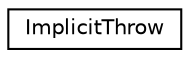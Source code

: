 digraph "Graphical Class Hierarchy"
{
  edge [fontname="Helvetica",fontsize="10",labelfontname="Helvetica",labelfontsize="10"];
  node [fontname="Helvetica",fontsize="10",shape=record];
  rankdir="LR";
  Node0 [label="ImplicitThrow",height=0.2,width=0.4,color="black", fillcolor="white", style="filled",URL="$struct_implicit_throw.html"];
}
